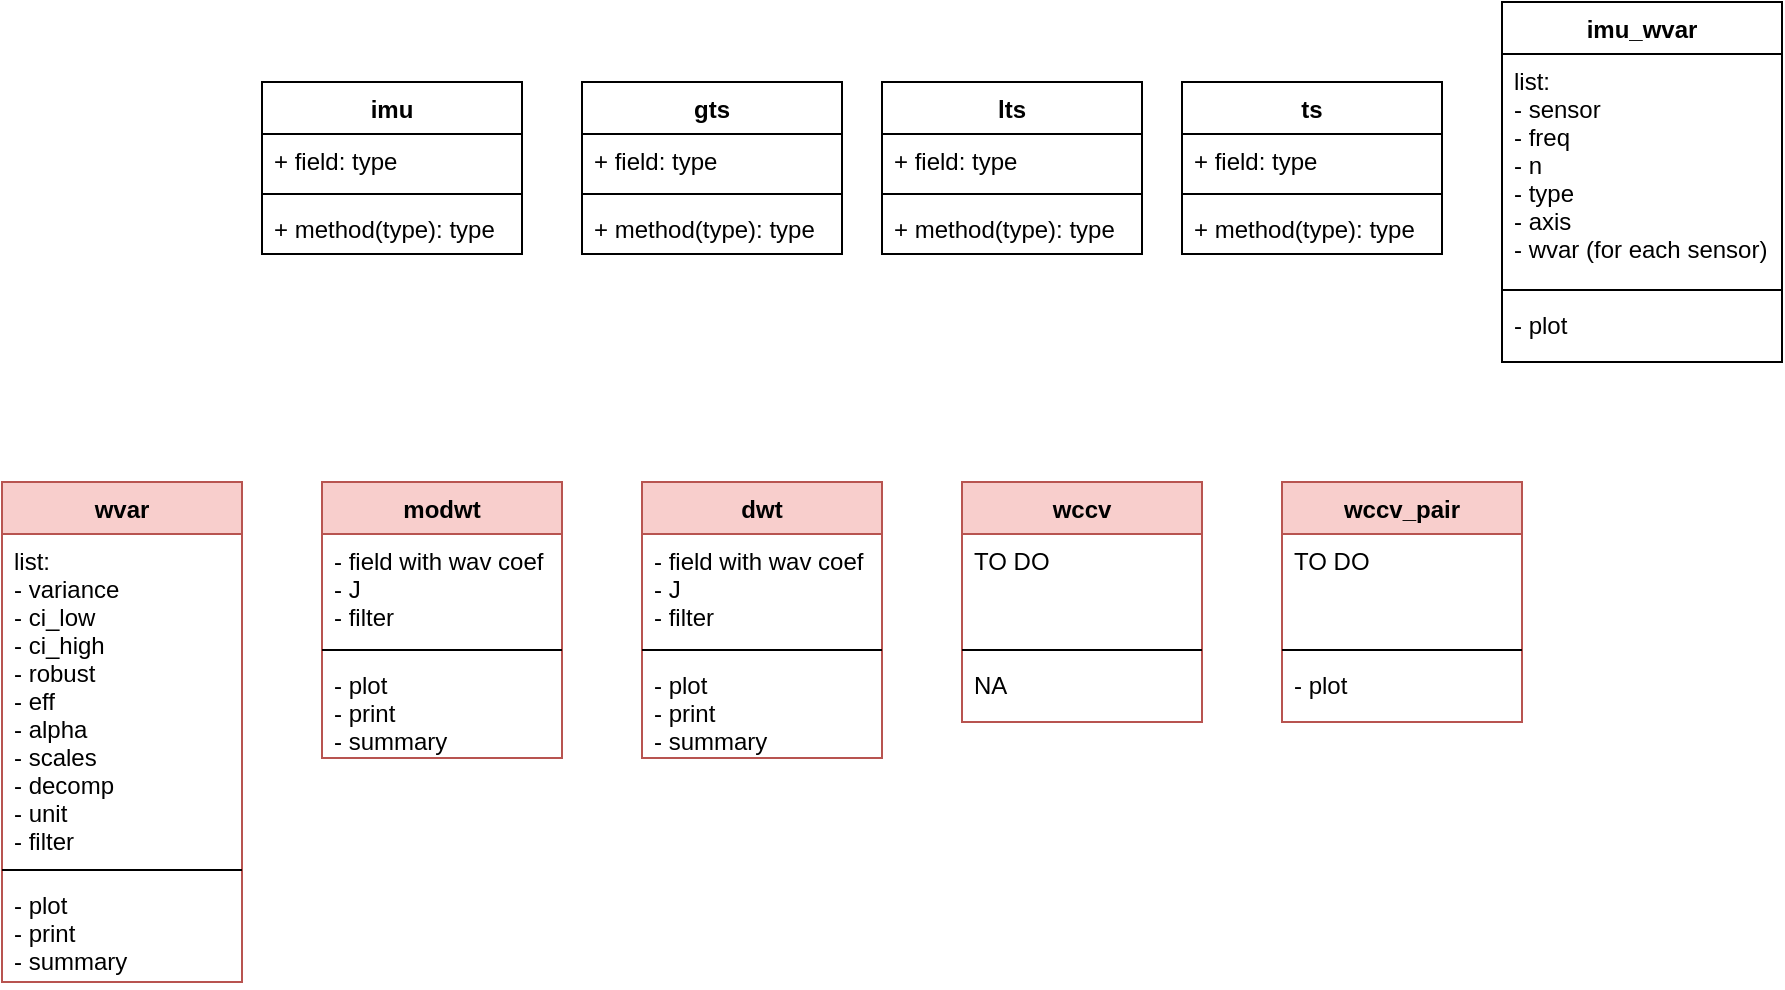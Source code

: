 <mxfile version="14.0.1" type="github"><diagram id="zCvTk4YP2WUy9Yz-ijJl" name="Page-1"><mxGraphModel dx="1320" dy="718" grid="1" gridSize="10" guides="1" tooltips="1" connect="1" arrows="1" fold="1" page="1" pageScale="1" pageWidth="2339" pageHeight="3300" math="0" shadow="0"><root><mxCell id="0"/><mxCell id="1" parent="0"/><mxCell id="_CAs-mEE2lHKwH8RRnU_-1" value="wvar" style="swimlane;fontStyle=1;align=center;verticalAlign=top;childLayout=stackLayout;horizontal=1;startSize=26;horizontalStack=0;resizeParent=1;resizeParentMax=0;resizeLast=0;collapsible=1;marginBottom=0;fillColor=#f8cecc;strokeColor=#b85450;" vertex="1" parent="1"><mxGeometry x="360" y="280" width="120" height="250" as="geometry"/></mxCell><mxCell id="_CAs-mEE2lHKwH8RRnU_-2" value="list:&#xA;- variance&#xA;- ci_low&#xA;- ci_high&#xA;- robust&#xA;- eff&#xA;- alpha&#xA;- scales&#xA;- decomp&#xA;- unit&#xA;- filter" style="text;strokeColor=none;fillColor=none;align=left;verticalAlign=top;spacingLeft=4;spacingRight=4;overflow=hidden;rotatable=0;points=[[0,0.5],[1,0.5]];portConstraint=eastwest;" vertex="1" parent="_CAs-mEE2lHKwH8RRnU_-1"><mxGeometry y="26" width="120" height="164" as="geometry"/></mxCell><mxCell id="_CAs-mEE2lHKwH8RRnU_-3" value="" style="line;strokeWidth=1;fillColor=none;align=left;verticalAlign=middle;spacingTop=-1;spacingLeft=3;spacingRight=3;rotatable=0;labelPosition=right;points=[];portConstraint=eastwest;" vertex="1" parent="_CAs-mEE2lHKwH8RRnU_-1"><mxGeometry y="190" width="120" height="8" as="geometry"/></mxCell><mxCell id="_CAs-mEE2lHKwH8RRnU_-4" value="- plot&#xA;- print&#xA;- summary" style="text;strokeColor=none;fillColor=none;align=left;verticalAlign=top;spacingLeft=4;spacingRight=4;overflow=hidden;rotatable=0;points=[[0,0.5],[1,0.5]];portConstraint=eastwest;" vertex="1" parent="_CAs-mEE2lHKwH8RRnU_-1"><mxGeometry y="198" width="120" height="52" as="geometry"/></mxCell><mxCell id="_CAs-mEE2lHKwH8RRnU_-5" value="imu" style="swimlane;fontStyle=1;align=center;verticalAlign=top;childLayout=stackLayout;horizontal=1;startSize=26;horizontalStack=0;resizeParent=1;resizeParentMax=0;resizeLast=0;collapsible=1;marginBottom=0;" vertex="1" parent="1"><mxGeometry x="490" y="80" width="130" height="86" as="geometry"/></mxCell><mxCell id="_CAs-mEE2lHKwH8RRnU_-6" value="+ field: type" style="text;strokeColor=none;fillColor=none;align=left;verticalAlign=top;spacingLeft=4;spacingRight=4;overflow=hidden;rotatable=0;points=[[0,0.5],[1,0.5]];portConstraint=eastwest;" vertex="1" parent="_CAs-mEE2lHKwH8RRnU_-5"><mxGeometry y="26" width="130" height="26" as="geometry"/></mxCell><mxCell id="_CAs-mEE2lHKwH8RRnU_-7" value="" style="line;strokeWidth=1;fillColor=none;align=left;verticalAlign=middle;spacingTop=-1;spacingLeft=3;spacingRight=3;rotatable=0;labelPosition=right;points=[];portConstraint=eastwest;" vertex="1" parent="_CAs-mEE2lHKwH8RRnU_-5"><mxGeometry y="52" width="130" height="8" as="geometry"/></mxCell><mxCell id="_CAs-mEE2lHKwH8RRnU_-8" value="+ method(type): type" style="text;strokeColor=none;fillColor=none;align=left;verticalAlign=top;spacingLeft=4;spacingRight=4;overflow=hidden;rotatable=0;points=[[0,0.5],[1,0.5]];portConstraint=eastwest;" vertex="1" parent="_CAs-mEE2lHKwH8RRnU_-5"><mxGeometry y="60" width="130" height="26" as="geometry"/></mxCell><mxCell id="_CAs-mEE2lHKwH8RRnU_-10" value="gts" style="swimlane;fontStyle=1;align=center;verticalAlign=top;childLayout=stackLayout;horizontal=1;startSize=26;horizontalStack=0;resizeParent=1;resizeParentMax=0;resizeLast=0;collapsible=1;marginBottom=0;" vertex="1" parent="1"><mxGeometry x="650" y="80" width="130" height="86" as="geometry"/></mxCell><mxCell id="_CAs-mEE2lHKwH8RRnU_-11" value="+ field: type" style="text;strokeColor=none;fillColor=none;align=left;verticalAlign=top;spacingLeft=4;spacingRight=4;overflow=hidden;rotatable=0;points=[[0,0.5],[1,0.5]];portConstraint=eastwest;" vertex="1" parent="_CAs-mEE2lHKwH8RRnU_-10"><mxGeometry y="26" width="130" height="26" as="geometry"/></mxCell><mxCell id="_CAs-mEE2lHKwH8RRnU_-12" value="" style="line;strokeWidth=1;fillColor=none;align=left;verticalAlign=middle;spacingTop=-1;spacingLeft=3;spacingRight=3;rotatable=0;labelPosition=right;points=[];portConstraint=eastwest;" vertex="1" parent="_CAs-mEE2lHKwH8RRnU_-10"><mxGeometry y="52" width="130" height="8" as="geometry"/></mxCell><mxCell id="_CAs-mEE2lHKwH8RRnU_-13" value="+ method(type): type" style="text;strokeColor=none;fillColor=none;align=left;verticalAlign=top;spacingLeft=4;spacingRight=4;overflow=hidden;rotatable=0;points=[[0,0.5],[1,0.5]];portConstraint=eastwest;" vertex="1" parent="_CAs-mEE2lHKwH8RRnU_-10"><mxGeometry y="60" width="130" height="26" as="geometry"/></mxCell><mxCell id="_CAs-mEE2lHKwH8RRnU_-14" value="lts" style="swimlane;fontStyle=1;align=center;verticalAlign=top;childLayout=stackLayout;horizontal=1;startSize=26;horizontalStack=0;resizeParent=1;resizeParentMax=0;resizeLast=0;collapsible=1;marginBottom=0;" vertex="1" parent="1"><mxGeometry x="800" y="80" width="130" height="86" as="geometry"/></mxCell><mxCell id="_CAs-mEE2lHKwH8RRnU_-15" value="+ field: type" style="text;strokeColor=none;fillColor=none;align=left;verticalAlign=top;spacingLeft=4;spacingRight=4;overflow=hidden;rotatable=0;points=[[0,0.5],[1,0.5]];portConstraint=eastwest;" vertex="1" parent="_CAs-mEE2lHKwH8RRnU_-14"><mxGeometry y="26" width="130" height="26" as="geometry"/></mxCell><mxCell id="_CAs-mEE2lHKwH8RRnU_-16" value="" style="line;strokeWidth=1;fillColor=none;align=left;verticalAlign=middle;spacingTop=-1;spacingLeft=3;spacingRight=3;rotatable=0;labelPosition=right;points=[];portConstraint=eastwest;" vertex="1" parent="_CAs-mEE2lHKwH8RRnU_-14"><mxGeometry y="52" width="130" height="8" as="geometry"/></mxCell><mxCell id="_CAs-mEE2lHKwH8RRnU_-17" value="+ method(type): type" style="text;strokeColor=none;fillColor=none;align=left;verticalAlign=top;spacingLeft=4;spacingRight=4;overflow=hidden;rotatable=0;points=[[0,0.5],[1,0.5]];portConstraint=eastwest;" vertex="1" parent="_CAs-mEE2lHKwH8RRnU_-14"><mxGeometry y="60" width="130" height="26" as="geometry"/></mxCell><mxCell id="_CAs-mEE2lHKwH8RRnU_-18" value="ts" style="swimlane;fontStyle=1;align=center;verticalAlign=top;childLayout=stackLayout;horizontal=1;startSize=26;horizontalStack=0;resizeParent=1;resizeParentMax=0;resizeLast=0;collapsible=1;marginBottom=0;" vertex="1" parent="1"><mxGeometry x="950" y="80" width="130" height="86" as="geometry"/></mxCell><mxCell id="_CAs-mEE2lHKwH8RRnU_-19" value="+ field: type" style="text;strokeColor=none;fillColor=none;align=left;verticalAlign=top;spacingLeft=4;spacingRight=4;overflow=hidden;rotatable=0;points=[[0,0.5],[1,0.5]];portConstraint=eastwest;" vertex="1" parent="_CAs-mEE2lHKwH8RRnU_-18"><mxGeometry y="26" width="130" height="26" as="geometry"/></mxCell><mxCell id="_CAs-mEE2lHKwH8RRnU_-20" value="" style="line;strokeWidth=1;fillColor=none;align=left;verticalAlign=middle;spacingTop=-1;spacingLeft=3;spacingRight=3;rotatable=0;labelPosition=right;points=[];portConstraint=eastwest;" vertex="1" parent="_CAs-mEE2lHKwH8RRnU_-18"><mxGeometry y="52" width="130" height="8" as="geometry"/></mxCell><mxCell id="_CAs-mEE2lHKwH8RRnU_-21" value="+ method(type): type" style="text;strokeColor=none;fillColor=none;align=left;verticalAlign=top;spacingLeft=4;spacingRight=4;overflow=hidden;rotatable=0;points=[[0,0.5],[1,0.5]];portConstraint=eastwest;" vertex="1" parent="_CAs-mEE2lHKwH8RRnU_-18"><mxGeometry y="60" width="130" height="26" as="geometry"/></mxCell><mxCell id="_CAs-mEE2lHKwH8RRnU_-22" value="imu_wvar&#xA;" style="swimlane;fontStyle=1;align=center;verticalAlign=top;childLayout=stackLayout;horizontal=1;startSize=26;horizontalStack=0;resizeParent=1;resizeParentMax=0;resizeLast=0;collapsible=1;marginBottom=0;" vertex="1" parent="1"><mxGeometry x="1110" y="40" width="140" height="180" as="geometry"/></mxCell><mxCell id="_CAs-mEE2lHKwH8RRnU_-23" value="list:&#xA;- sensor&#xA;- freq&#xA;- n&#xA;- type&#xA;- axis&#xA;- wvar (for each sensor)&#xA;&#xA;" style="text;strokeColor=none;fillColor=none;align=left;verticalAlign=top;spacingLeft=4;spacingRight=4;overflow=hidden;rotatable=0;points=[[0,0.5],[1,0.5]];portConstraint=eastwest;" vertex="1" parent="_CAs-mEE2lHKwH8RRnU_-22"><mxGeometry y="26" width="140" height="114" as="geometry"/></mxCell><mxCell id="_CAs-mEE2lHKwH8RRnU_-24" value="" style="line;strokeWidth=1;fillColor=none;align=left;verticalAlign=middle;spacingTop=-1;spacingLeft=3;spacingRight=3;rotatable=0;labelPosition=right;points=[];portConstraint=eastwest;" vertex="1" parent="_CAs-mEE2lHKwH8RRnU_-22"><mxGeometry y="140" width="140" height="8" as="geometry"/></mxCell><mxCell id="_CAs-mEE2lHKwH8RRnU_-25" value="- plot" style="text;strokeColor=none;fillColor=none;align=left;verticalAlign=top;spacingLeft=4;spacingRight=4;overflow=hidden;rotatable=0;points=[[0,0.5],[1,0.5]];portConstraint=eastwest;" vertex="1" parent="_CAs-mEE2lHKwH8RRnU_-22"><mxGeometry y="148" width="140" height="32" as="geometry"/></mxCell><mxCell id="_CAs-mEE2lHKwH8RRnU_-26" value="modwt" style="swimlane;fontStyle=1;align=center;verticalAlign=top;childLayout=stackLayout;horizontal=1;startSize=26;horizontalStack=0;resizeParent=1;resizeParentMax=0;resizeLast=0;collapsible=1;marginBottom=0;fillColor=#f8cecc;strokeColor=#b85450;" vertex="1" parent="1"><mxGeometry x="520" y="280" width="120" height="138" as="geometry"/></mxCell><mxCell id="_CAs-mEE2lHKwH8RRnU_-27" value="- field with wav coef&#xA;- J&#xA;- filter&#xA;" style="text;strokeColor=none;fillColor=none;align=left;verticalAlign=top;spacingLeft=4;spacingRight=4;overflow=hidden;rotatable=0;points=[[0,0.5],[1,0.5]];portConstraint=eastwest;" vertex="1" parent="_CAs-mEE2lHKwH8RRnU_-26"><mxGeometry y="26" width="120" height="54" as="geometry"/></mxCell><mxCell id="_CAs-mEE2lHKwH8RRnU_-28" value="" style="line;strokeWidth=1;fillColor=none;align=left;verticalAlign=middle;spacingTop=-1;spacingLeft=3;spacingRight=3;rotatable=0;labelPosition=right;points=[];portConstraint=eastwest;" vertex="1" parent="_CAs-mEE2lHKwH8RRnU_-26"><mxGeometry y="80" width="120" height="8" as="geometry"/></mxCell><mxCell id="_CAs-mEE2lHKwH8RRnU_-29" value="- plot&#xA;- print&#xA;- summary" style="text;strokeColor=none;fillColor=none;align=left;verticalAlign=top;spacingLeft=4;spacingRight=4;overflow=hidden;rotatable=0;points=[[0,0.5],[1,0.5]];portConstraint=eastwest;" vertex="1" parent="_CAs-mEE2lHKwH8RRnU_-26"><mxGeometry y="88" width="120" height="50" as="geometry"/></mxCell><mxCell id="_CAs-mEE2lHKwH8RRnU_-30" value="dwt" style="swimlane;fontStyle=1;align=center;verticalAlign=top;childLayout=stackLayout;horizontal=1;startSize=26;horizontalStack=0;resizeParent=1;resizeParentMax=0;resizeLast=0;collapsible=1;marginBottom=0;fillColor=#f8cecc;strokeColor=#b85450;" vertex="1" parent="1"><mxGeometry x="680" y="280" width="120" height="138" as="geometry"/></mxCell><mxCell id="_CAs-mEE2lHKwH8RRnU_-31" value="- field with wav coef&#xA;- J&#xA;- filter&#xA;" style="text;strokeColor=none;fillColor=none;align=left;verticalAlign=top;spacingLeft=4;spacingRight=4;overflow=hidden;rotatable=0;points=[[0,0.5],[1,0.5]];portConstraint=eastwest;" vertex="1" parent="_CAs-mEE2lHKwH8RRnU_-30"><mxGeometry y="26" width="120" height="54" as="geometry"/></mxCell><mxCell id="_CAs-mEE2lHKwH8RRnU_-32" value="" style="line;strokeWidth=1;fillColor=none;align=left;verticalAlign=middle;spacingTop=-1;spacingLeft=3;spacingRight=3;rotatable=0;labelPosition=right;points=[];portConstraint=eastwest;" vertex="1" parent="_CAs-mEE2lHKwH8RRnU_-30"><mxGeometry y="80" width="120" height="8" as="geometry"/></mxCell><mxCell id="_CAs-mEE2lHKwH8RRnU_-33" value="- plot&#xA;- print&#xA;- summary" style="text;strokeColor=none;fillColor=none;align=left;verticalAlign=top;spacingLeft=4;spacingRight=4;overflow=hidden;rotatable=0;points=[[0,0.5],[1,0.5]];portConstraint=eastwest;" vertex="1" parent="_CAs-mEE2lHKwH8RRnU_-30"><mxGeometry y="88" width="120" height="50" as="geometry"/></mxCell><mxCell id="_CAs-mEE2lHKwH8RRnU_-34" value="wccv" style="swimlane;fontStyle=1;align=center;verticalAlign=top;childLayout=stackLayout;horizontal=1;startSize=26;horizontalStack=0;resizeParent=1;resizeParentMax=0;resizeLast=0;collapsible=1;marginBottom=0;fillColor=#f8cecc;strokeColor=#b85450;" vertex="1" parent="1"><mxGeometry x="840" y="280" width="120" height="120" as="geometry"/></mxCell><mxCell id="_CAs-mEE2lHKwH8RRnU_-35" value="TO DO" style="text;strokeColor=none;fillColor=none;align=left;verticalAlign=top;spacingLeft=4;spacingRight=4;overflow=hidden;rotatable=0;points=[[0,0.5],[1,0.5]];portConstraint=eastwest;" vertex="1" parent="_CAs-mEE2lHKwH8RRnU_-34"><mxGeometry y="26" width="120" height="54" as="geometry"/></mxCell><mxCell id="_CAs-mEE2lHKwH8RRnU_-36" value="" style="line;strokeWidth=1;fillColor=none;align=left;verticalAlign=middle;spacingTop=-1;spacingLeft=3;spacingRight=3;rotatable=0;labelPosition=right;points=[];portConstraint=eastwest;" vertex="1" parent="_CAs-mEE2lHKwH8RRnU_-34"><mxGeometry y="80" width="120" height="8" as="geometry"/></mxCell><mxCell id="_CAs-mEE2lHKwH8RRnU_-37" value="NA" style="text;strokeColor=none;fillColor=none;align=left;verticalAlign=top;spacingLeft=4;spacingRight=4;overflow=hidden;rotatable=0;points=[[0,0.5],[1,0.5]];portConstraint=eastwest;" vertex="1" parent="_CAs-mEE2lHKwH8RRnU_-34"><mxGeometry y="88" width="120" height="32" as="geometry"/></mxCell><mxCell id="_CAs-mEE2lHKwH8RRnU_-38" value="wccv_pair" style="swimlane;fontStyle=1;align=center;verticalAlign=top;childLayout=stackLayout;horizontal=1;startSize=26;horizontalStack=0;resizeParent=1;resizeParentMax=0;resizeLast=0;collapsible=1;marginBottom=0;fillColor=#f8cecc;strokeColor=#b85450;" vertex="1" parent="1"><mxGeometry x="1000" y="280" width="120" height="120" as="geometry"/></mxCell><mxCell id="_CAs-mEE2lHKwH8RRnU_-39" value="TO DO" style="text;strokeColor=none;fillColor=none;align=left;verticalAlign=top;spacingLeft=4;spacingRight=4;overflow=hidden;rotatable=0;points=[[0,0.5],[1,0.5]];portConstraint=eastwest;" vertex="1" parent="_CAs-mEE2lHKwH8RRnU_-38"><mxGeometry y="26" width="120" height="54" as="geometry"/></mxCell><mxCell id="_CAs-mEE2lHKwH8RRnU_-40" value="" style="line;strokeWidth=1;fillColor=none;align=left;verticalAlign=middle;spacingTop=-1;spacingLeft=3;spacingRight=3;rotatable=0;labelPosition=right;points=[];portConstraint=eastwest;" vertex="1" parent="_CAs-mEE2lHKwH8RRnU_-38"><mxGeometry y="80" width="120" height="8" as="geometry"/></mxCell><mxCell id="_CAs-mEE2lHKwH8RRnU_-41" value="- plot" style="text;strokeColor=none;fillColor=none;align=left;verticalAlign=top;spacingLeft=4;spacingRight=4;overflow=hidden;rotatable=0;points=[[0,0.5],[1,0.5]];portConstraint=eastwest;" vertex="1" parent="_CAs-mEE2lHKwH8RRnU_-38"><mxGeometry y="88" width="120" height="32" as="geometry"/></mxCell></root></mxGraphModel></diagram></mxfile>
